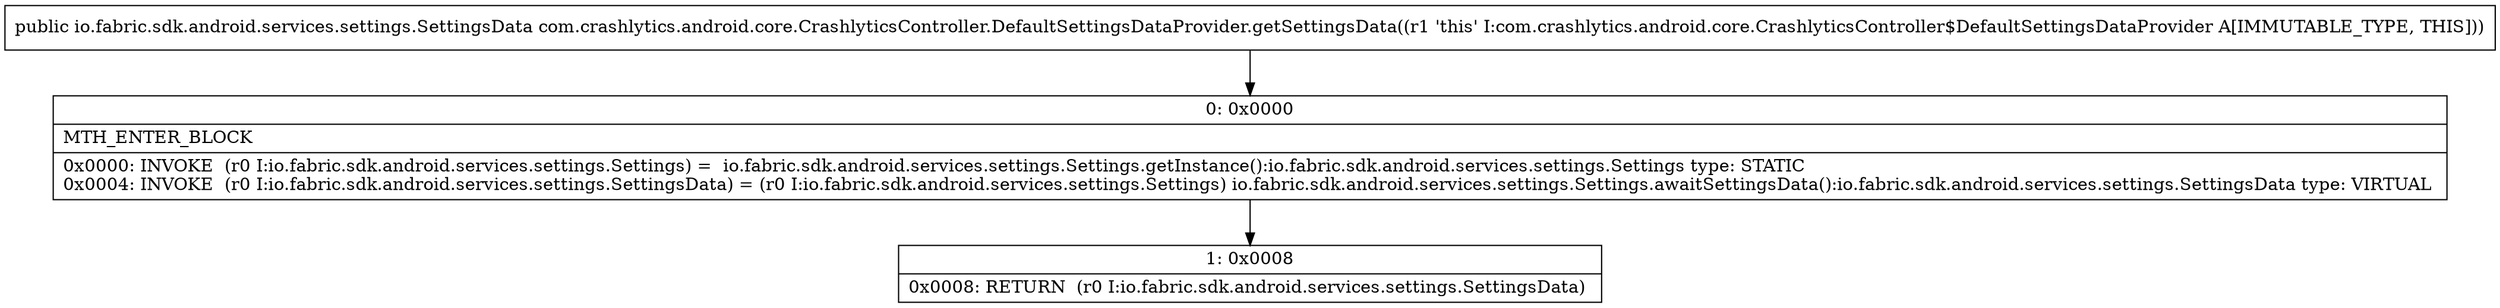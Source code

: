 digraph "CFG forcom.crashlytics.android.core.CrashlyticsController.DefaultSettingsDataProvider.getSettingsData()Lio\/fabric\/sdk\/android\/services\/settings\/SettingsData;" {
Node_0 [shape=record,label="{0\:\ 0x0000|MTH_ENTER_BLOCK\l|0x0000: INVOKE  (r0 I:io.fabric.sdk.android.services.settings.Settings) =  io.fabric.sdk.android.services.settings.Settings.getInstance():io.fabric.sdk.android.services.settings.Settings type: STATIC \l0x0004: INVOKE  (r0 I:io.fabric.sdk.android.services.settings.SettingsData) = (r0 I:io.fabric.sdk.android.services.settings.Settings) io.fabric.sdk.android.services.settings.Settings.awaitSettingsData():io.fabric.sdk.android.services.settings.SettingsData type: VIRTUAL \l}"];
Node_1 [shape=record,label="{1\:\ 0x0008|0x0008: RETURN  (r0 I:io.fabric.sdk.android.services.settings.SettingsData) \l}"];
MethodNode[shape=record,label="{public io.fabric.sdk.android.services.settings.SettingsData com.crashlytics.android.core.CrashlyticsController.DefaultSettingsDataProvider.getSettingsData((r1 'this' I:com.crashlytics.android.core.CrashlyticsController$DefaultSettingsDataProvider A[IMMUTABLE_TYPE, THIS])) }"];
MethodNode -> Node_0;
Node_0 -> Node_1;
}

